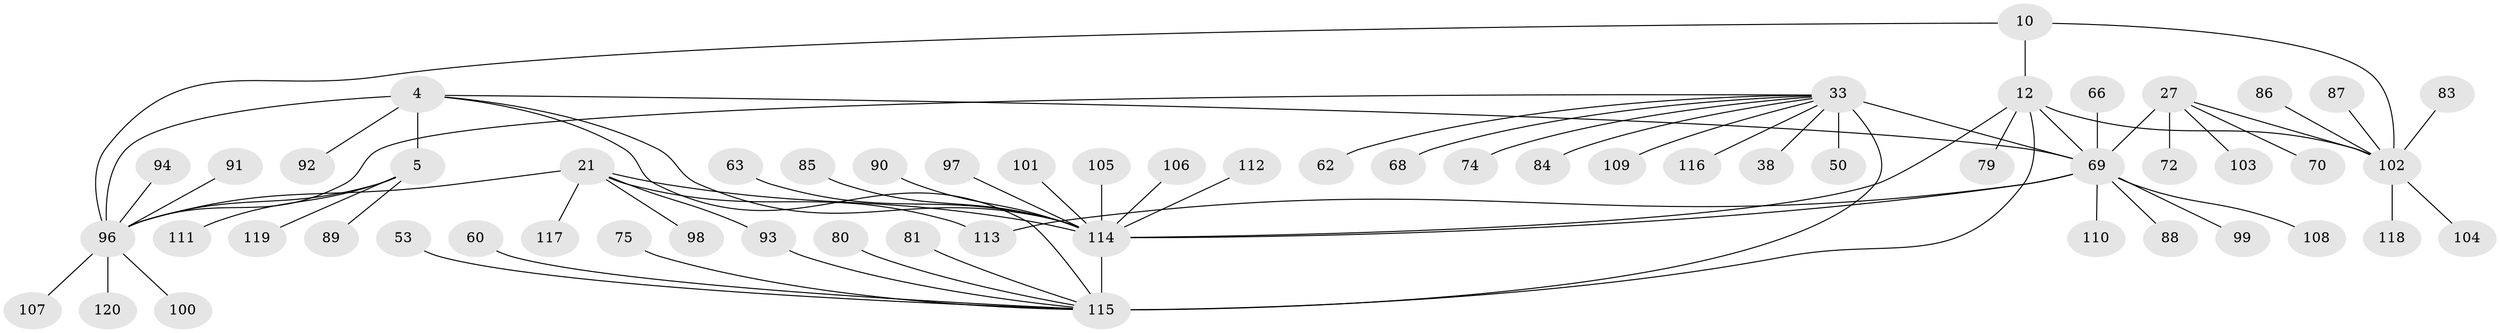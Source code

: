 // original degree distribution, {7: 0.025, 9: 0.03333333333333333, 13: 0.016666666666666666, 8: 0.09166666666666666, 6: 0.025, 10: 0.025, 5: 0.008333333333333333, 12: 0.008333333333333333, 11: 0.016666666666666666, 1: 0.5833333333333334, 2: 0.13333333333333333, 3: 0.03333333333333333}
// Generated by graph-tools (version 1.1) at 2025/54/03/09/25 04:54:05]
// undirected, 60 vertices, 72 edges
graph export_dot {
graph [start="1"]
  node [color=gray90,style=filled];
  4 [super="+2"];
  5 [super="+1"];
  10 [super="+7"];
  12 [super="+9"];
  21 [super="+19"];
  27 [super="+26"];
  33 [super="+17"];
  38;
  50;
  53;
  60;
  62;
  63;
  66;
  68;
  69 [super="+65+57+58"];
  70;
  72;
  74;
  75;
  79;
  80;
  81;
  83;
  84;
  85;
  86;
  87;
  88 [super="+43+78"];
  89;
  90;
  91;
  92;
  93;
  94;
  96 [super="+6+44+46+48+61+71"];
  97 [super="+35+40"];
  98;
  99;
  100 [super="+42"];
  101;
  102 [super="+11+31+54+59+76+82"];
  103;
  104;
  105;
  106;
  107;
  108;
  109;
  110;
  111;
  112 [super="+73"];
  113;
  114 [super="+77+51+32+37+41+52+55+56+67"];
  115 [super="+95+18"];
  116;
  117;
  118;
  119;
  120 [super="+64"];
  4 -- 5 [weight=4];
  4 -- 92;
  4 -- 115 [weight=2];
  4 -- 96 [weight=4];
  4 -- 69 [weight=2];
  4 -- 114 [weight=2];
  5 -- 89;
  5 -- 119;
  5 -- 111;
  5 -- 96 [weight=4];
  10 -- 12 [weight=4];
  10 -- 96;
  10 -- 102 [weight=4];
  12 -- 79;
  12 -- 114 [weight=2];
  12 -- 69;
  12 -- 115;
  12 -- 102 [weight=4];
  21 -- 93;
  21 -- 98;
  21 -- 113;
  21 -- 117;
  21 -- 96;
  21 -- 114 [weight=8];
  27 -- 70;
  27 -- 103;
  27 -- 72;
  27 -- 102;
  27 -- 69 [weight=8];
  33 -- 96 [weight=2];
  33 -- 68;
  33 -- 69;
  33 -- 38;
  33 -- 74;
  33 -- 109;
  33 -- 50;
  33 -- 115 [weight=8];
  33 -- 116;
  33 -- 84;
  33 -- 62;
  53 -- 115;
  60 -- 115;
  63 -- 114;
  66 -- 69;
  69 -- 99;
  69 -- 108;
  69 -- 110;
  69 -- 113;
  69 -- 114;
  69 -- 88;
  75 -- 115;
  80 -- 115;
  81 -- 115;
  83 -- 102;
  85 -- 114;
  86 -- 102;
  87 -- 102;
  90 -- 114;
  91 -- 96;
  93 -- 115;
  94 -- 96;
  96 -- 100;
  96 -- 107;
  96 -- 120;
  97 -- 114;
  101 -- 114;
  102 -- 104;
  102 -- 118;
  105 -- 114;
  106 -- 114;
  112 -- 114;
  114 -- 115 [weight=2];
}
